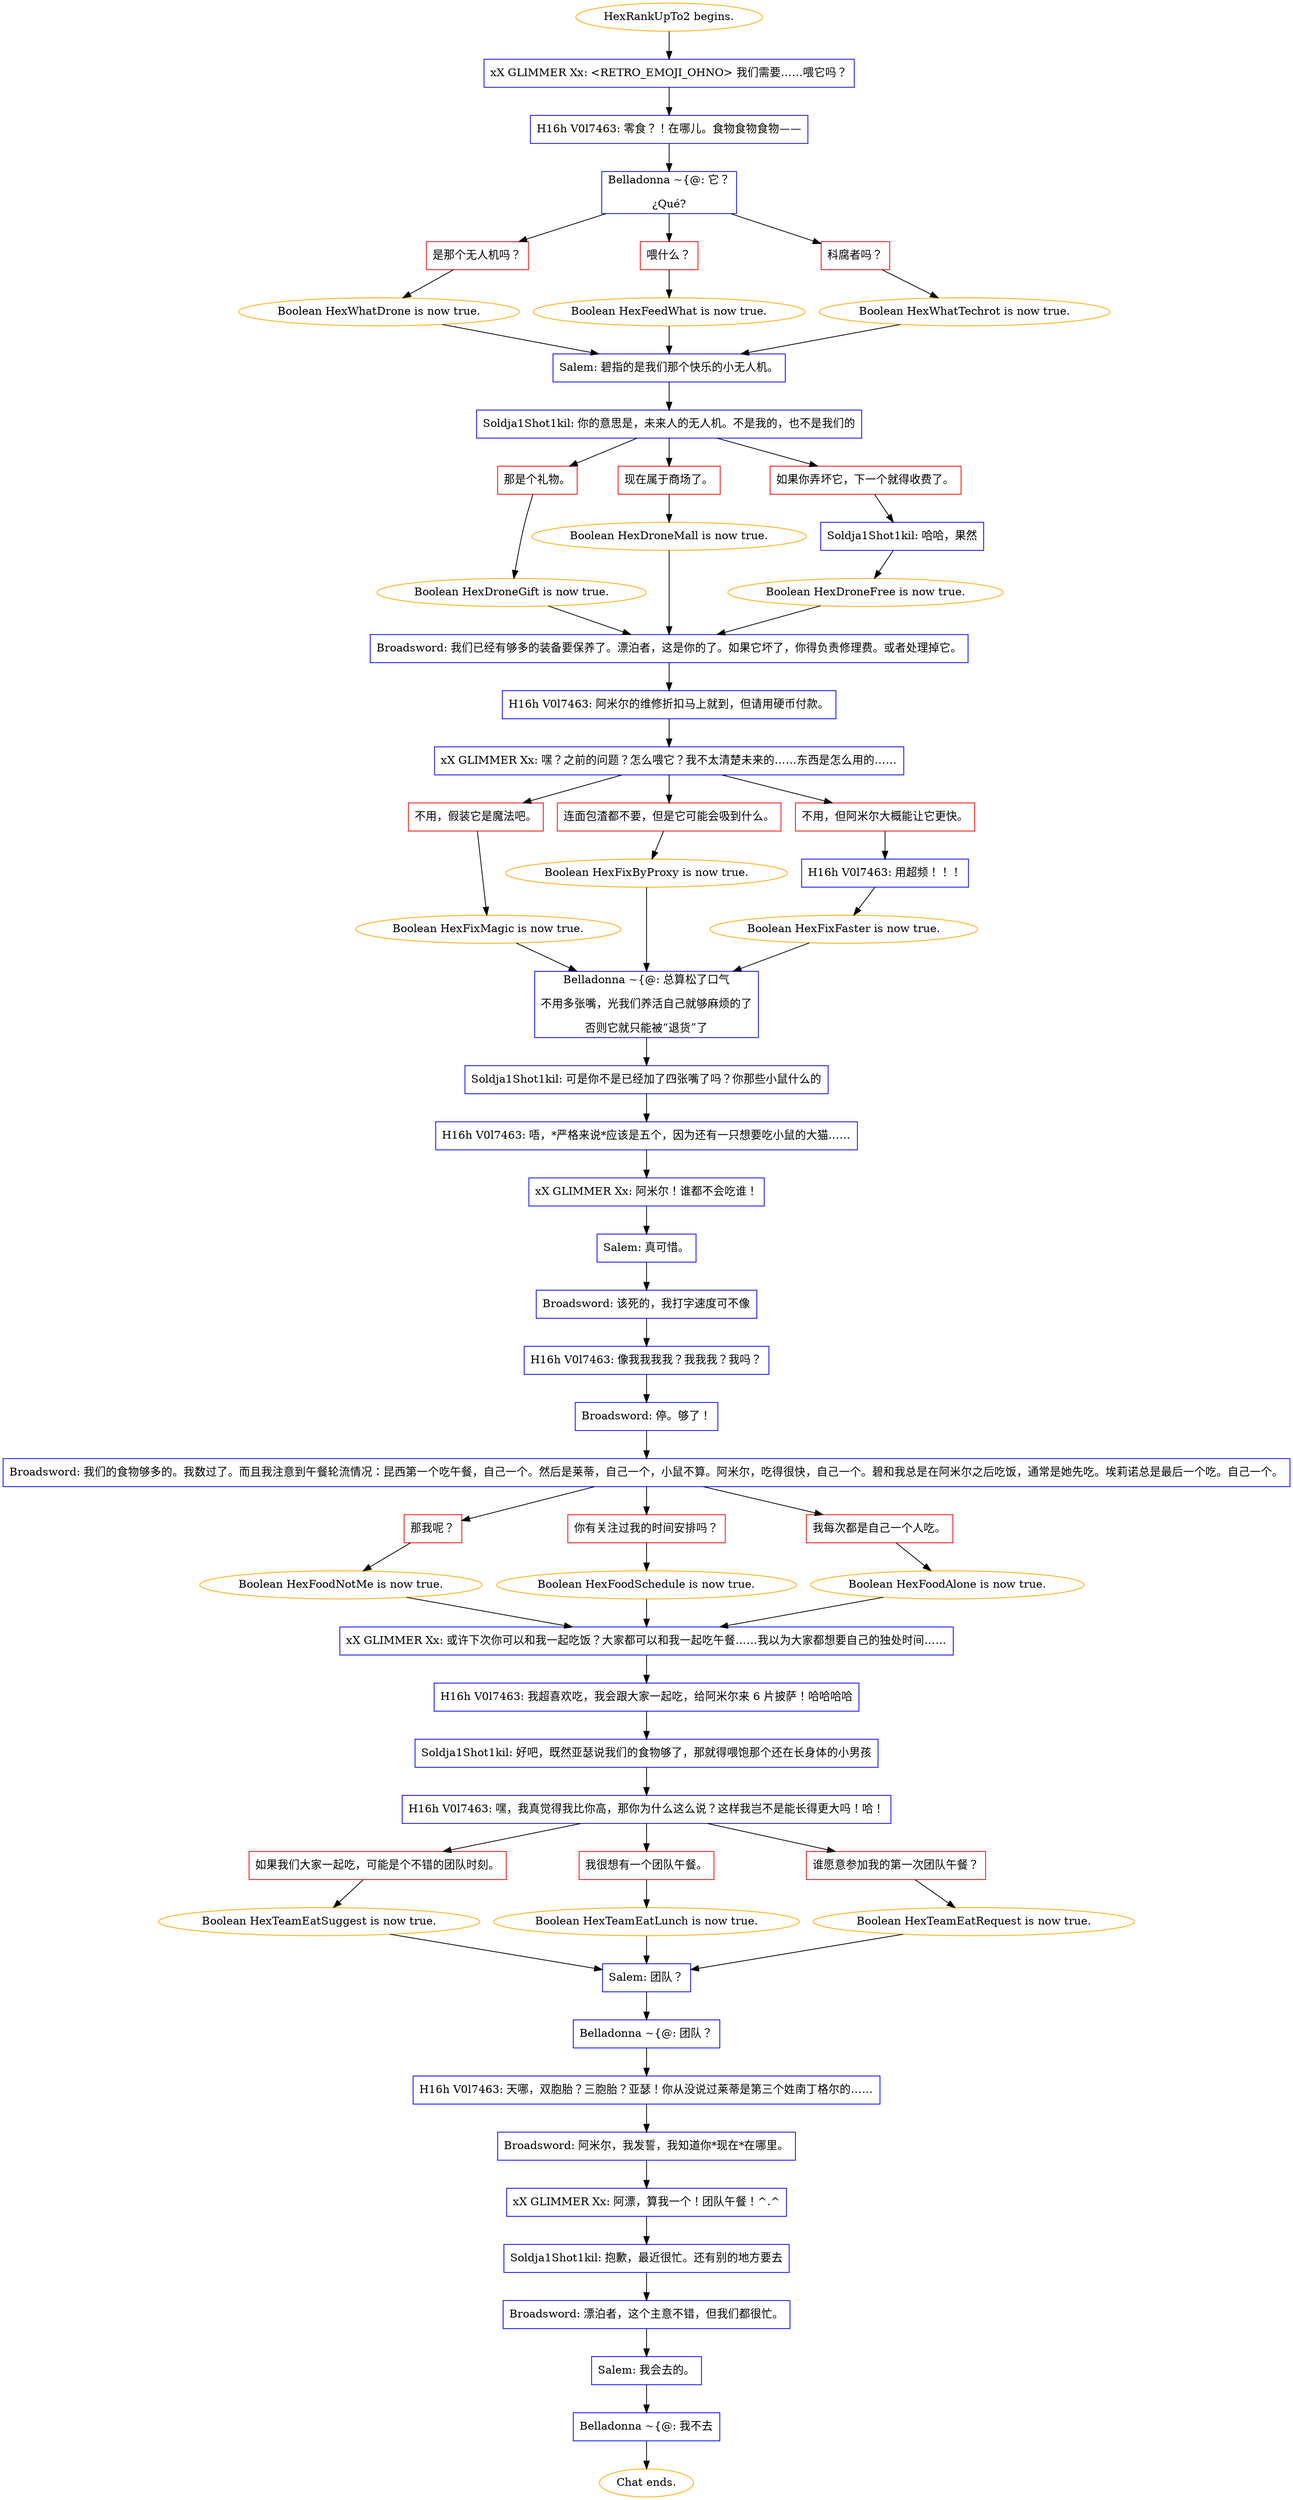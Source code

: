 digraph {
	"HexRankUpTo2 begins." [color=orange];
		"HexRankUpTo2 begins." -> j2726280906;
	j2726280906 [label="xX GLIMMER Xx: <RETRO_EMOJI_OHNO> 我们需要……喂它吗？",shape=box,color=blue];
		j2726280906 -> j392507672;
	j392507672 [label="H16h V0l7463: 零食？！在哪儿。食物食物食物——",shape=box,color=blue];
		j392507672 -> j1383832499;
	j1383832499 [label="Belladonna ~{@: 它？
¿Qué?",shape=box,color=blue];
		j1383832499 -> j1086808644;
		j1383832499 -> j2456421936;
		j1383832499 -> j854315751;
	j1086808644 [label="是那个无人机吗？",shape=box,color=red];
		j1086808644 -> j2249434868;
	j2456421936 [label="喂什么？",shape=box,color=red];
		j2456421936 -> j1894066471;
	j854315751 [label="科腐者吗？",shape=box,color=red];
		j854315751 -> j2223941460;
	j2249434868 [label="Boolean HexWhatDrone is now true.",color=orange];
		j2249434868 -> j2690657144;
	j1894066471 [label="Boolean HexFeedWhat is now true.",color=orange];
		j1894066471 -> j2690657144;
	j2223941460 [label="Boolean HexWhatTechrot is now true.",color=orange];
		j2223941460 -> j2690657144;
	j2690657144 [label="Salem: 碧指的是我们那个快乐的小无人机。",shape=box,color=blue];
		j2690657144 -> j2264639744;
	j2264639744 [label="Soldja1Shot1kil: 你的意思是，未来人的无人机。不是我的，也不是我们的",shape=box,color=blue];
		j2264639744 -> j2509428355;
		j2264639744 -> j2219863307;
		j2264639744 -> j4212679135;
	j2509428355 [label="那是个礼物。",shape=box,color=red];
		j2509428355 -> j2268696063;
	j2219863307 [label="现在属于商场了。",shape=box,color=red];
		j2219863307 -> j2125569194;
	j4212679135 [label="如果你弄坏它，下一个就得收费了。",shape=box,color=red];
		j4212679135 -> j1265450144;
	j2268696063 [label="Boolean HexDroneGift is now true.",color=orange];
		j2268696063 -> j4242736673;
	j2125569194 [label="Boolean HexDroneMall is now true.",color=orange];
		j2125569194 -> j4242736673;
	j1265450144 [label="Soldja1Shot1kil: 哈哈，果然",shape=box,color=blue];
		j1265450144 -> j1101126409;
	j4242736673 [label="Broadsword: 我们已经有够多的装备要保养了。漂泊者，这是你的了。如果它坏了，你得负责修理费。或者处理掉它。",shape=box,color=blue];
		j4242736673 -> j296192077;
	j1101126409 [label="Boolean HexDroneFree is now true.",color=orange];
		j1101126409 -> j4242736673;
	j296192077 [label="H16h V0l7463: 阿米尔的维修折扣马上就到，但请用硬币付款。",shape=box,color=blue];
		j296192077 -> j960975560;
	j960975560 [label="xX GLIMMER Xx: 嘿？之前的问题？怎么喂它？我不太清楚未来的……东西是怎么用的……",shape=box,color=blue];
		j960975560 -> j3961395797;
		j960975560 -> j1853727169;
		j960975560 -> j2261902168;
	j3961395797 [label="不用，假装它是魔法吧。",shape=box,color=red];
		j3961395797 -> j2298479992;
	j1853727169 [label="连面包渣都不要，但是它可能会吸到什么。",shape=box,color=red];
		j1853727169 -> j3637032024;
	j2261902168 [label="不用，但阿米尔大概能让它更快。",shape=box,color=red];
		j2261902168 -> j3910670804;
	j2298479992 [label="Boolean HexFixMagic is now true.",color=orange];
		j2298479992 -> j2426448067;
	j3637032024 [label="Boolean HexFixByProxy is now true.",color=orange];
		j3637032024 -> j2426448067;
	j3910670804 [label="H16h V0l7463: 用超频！！！",shape=box,color=blue];
		j3910670804 -> j3119250076;
	j2426448067 [label="Belladonna ~{@: 总算松了口气
不用多张嘴，光我们养活自己就够麻烦的了
否则它就只能被“退货”了",shape=box,color=blue];
		j2426448067 -> j3651916260;
	j3119250076 [label="Boolean HexFixFaster is now true.",color=orange];
		j3119250076 -> j2426448067;
	j3651916260 [label="Soldja1Shot1kil: 可是你不是已经加了四张嘴了吗？你那些小鼠什么的",shape=box,color=blue];
		j3651916260 -> j3039883227;
	j3039883227 [label="H16h V0l7463: 唔，*严格来说*应该是五个，因为还有一只想要吃小鼠的大猫……",shape=box,color=blue];
		j3039883227 -> j2483870946;
	j2483870946 [label="xX GLIMMER Xx: 阿米尔！谁都不会吃谁！",shape=box,color=blue];
		j2483870946 -> j1131193131;
	j1131193131 [label="Salem: 真可惜。",shape=box,color=blue];
		j1131193131 -> j3580379292;
	j3580379292 [label="Broadsword: 该死的，我打字速度可不像",shape=box,color=blue];
		j3580379292 -> j973595819;
	j973595819 [label="H16h V0l7463: 像我我我我？我我我？我吗？",shape=box,color=blue];
		j973595819 -> j1984671326;
	j1984671326 [label="Broadsword: 停。够了！",shape=box,color=blue];
		j1984671326 -> j2797974918;
	j2797974918 [label="Broadsword: 我们的食物够多的。我数过了。而且我注意到午餐轮流情况：昆西第一个吃午餐，自己一个。然后是莱蒂，自己一个，小鼠不算。阿米尔，吃得很快，自己一个。碧和我总是在阿米尔之后吃饭，通常是她先吃。埃莉诺总是最后一个吃。自己一个。",shape=box,color=blue];
		j2797974918 -> j2413641183;
		j2797974918 -> j1231796966;
		j2797974918 -> j3223044395;
	j2413641183 [label="那我呢？",shape=box,color=red];
		j2413641183 -> j1784557555;
	j1231796966 [label="你有关注过我的时间安排吗？",shape=box,color=red];
		j1231796966 -> j3589905970;
	j3223044395 [label="我每次都是自己一个人吃。",shape=box,color=red];
		j3223044395 -> j4108111885;
	j1784557555 [label="Boolean HexFoodNotMe is now true.",color=orange];
		j1784557555 -> j1779456749;
	j3589905970 [label="Boolean HexFoodSchedule is now true.",color=orange];
		j3589905970 -> j1779456749;
	j4108111885 [label="Boolean HexFoodAlone is now true.",color=orange];
		j4108111885 -> j1779456749;
	j1779456749 [label="xX GLIMMER Xx: 或许下次你可以和我一起吃饭？大家都可以和我一起吃午餐……我以为大家都想要自己的独处时间……",shape=box,color=blue];
		j1779456749 -> j2365335797;
	j2365335797 [label="H16h V0l7463: 我超喜欢吃，我会跟大家一起吃，给阿米尔来 6 片披萨！哈哈哈哈",shape=box,color=blue];
		j2365335797 -> j1540051242;
	j1540051242 [label="Soldja1Shot1kil: 好吧，既然亚瑟说我们的食物够了，那就得喂饱那个还在长身体的小男孩",shape=box,color=blue];
		j1540051242 -> j3581589841;
	j3581589841 [label="H16h V0l7463: 嘿，我真觉得我比你高，那你为什么这么说？这样我岂不是能长得更大吗！哈！",shape=box,color=blue];
		j3581589841 -> j3748690367;
		j3581589841 -> j871648159;
		j3581589841 -> j511213553;
	j3748690367 [label="如果我们大家一起吃，可能是个不错的团队时刻。",shape=box,color=red];
		j3748690367 -> j2946959261;
	j871648159 [label="我很想有一个团队午餐。",shape=box,color=red];
		j871648159 -> j3660687905;
	j511213553 [label="谁愿意参加我的第一次团队午餐？",shape=box,color=red];
		j511213553 -> j4081071421;
	j2946959261 [label="Boolean HexTeamEatSuggest is now true.",color=orange];
		j2946959261 -> j1070515462;
	j3660687905 [label="Boolean HexTeamEatLunch is now true.",color=orange];
		j3660687905 -> j1070515462;
	j4081071421 [label="Boolean HexTeamEatRequest is now true.",color=orange];
		j4081071421 -> j1070515462;
	j1070515462 [label="Salem: 团队？",shape=box,color=blue];
		j1070515462 -> j331529681;
	j331529681 [label="Belladonna ~{@: 团队？",shape=box,color=blue];
		j331529681 -> j121098405;
	j121098405 [label="H16h V0l7463: 天哪，双胞胎？三胞胎？亚瑟！你从没说过莱蒂是第三个姓南丁格尔的……",shape=box,color=blue];
		j121098405 -> j3155922515;
	j3155922515 [label="Broadsword: 阿米尔，我发誓，我知道你*现在*在哪里。",shape=box,color=blue];
		j3155922515 -> j2049492158;
	j2049492158 [label="xX GLIMMER Xx: 阿漂，算我一个！团队午餐！^.^",shape=box,color=blue];
		j2049492158 -> j2491923389;
	j2491923389 [label="Soldja1Shot1kil: 抱歉，最近很忙。还有别的地方要去",shape=box,color=blue];
		j2491923389 -> j3812070897;
	j3812070897 [label="Broadsword: 漂泊者，这个主意不错，但我们都很忙。",shape=box,color=blue];
		j3812070897 -> j160457263;
	j160457263 [label="Salem: 我会去的。",shape=box,color=blue];
		j160457263 -> j3805107002;
	j3805107002 [label="Belladonna ~{@: 我不去",shape=box,color=blue];
		j3805107002 -> "Chat ends.";
	"Chat ends." [color=orange];
}